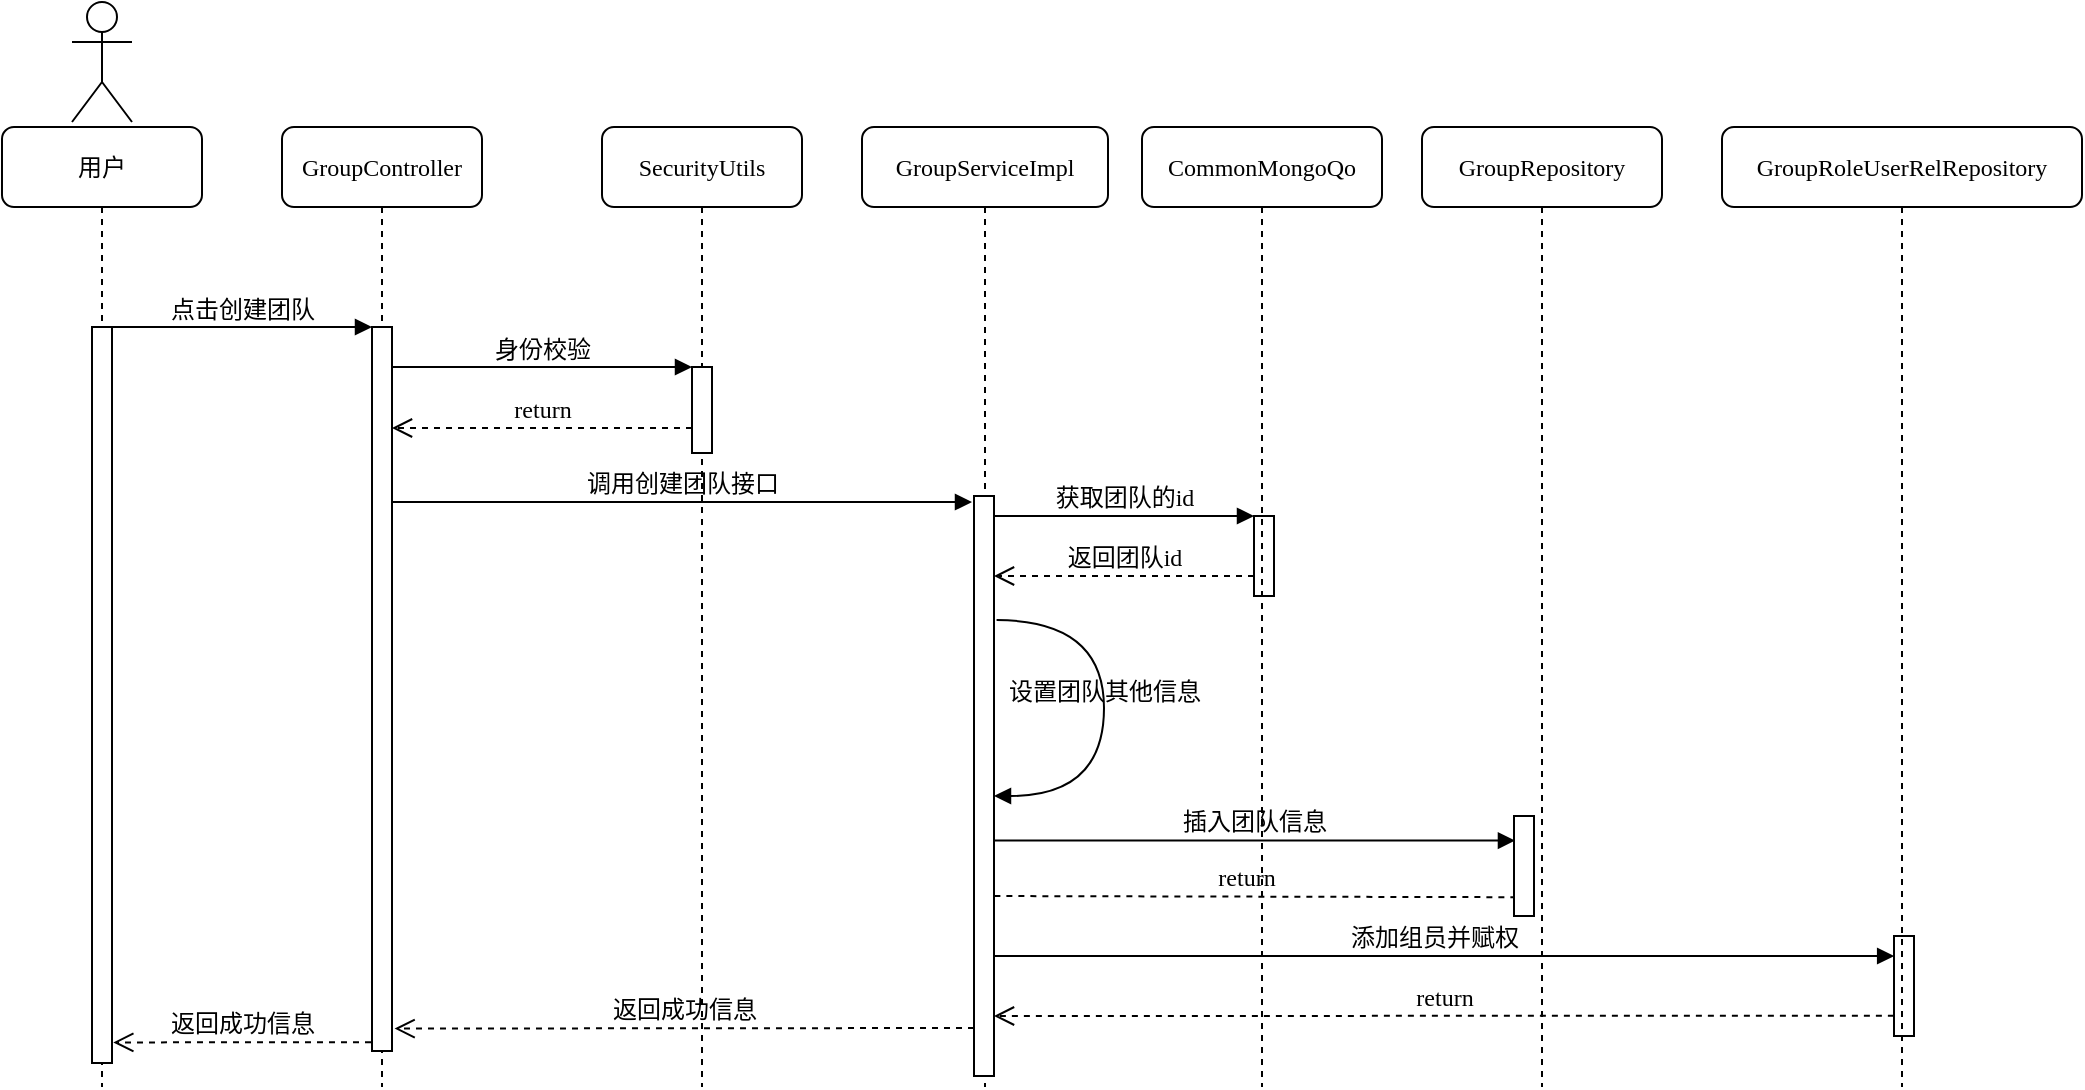 <mxfile version="22.1.21" type="github">
  <diagram name="Page-1" id="13e1069c-82ec-6db2-03f1-153e76fe0fe0">
    <mxGraphModel dx="1334" dy="702" grid="0" gridSize="10" guides="1" tooltips="1" connect="1" arrows="1" fold="1" page="1" pageScale="1" pageWidth="1100" pageHeight="850" background="none" math="0" shadow="0">
      <root>
        <mxCell id="0" />
        <mxCell id="1" parent="0" />
        <mxCell id="7baba1c4bc27f4b0-2" value="GroupController" style="shape=umlLifeline;perimeter=lifelinePerimeter;whiteSpace=wrap;html=1;container=1;collapsible=0;recursiveResize=0;outlineConnect=0;rounded=1;shadow=0;comic=0;labelBackgroundColor=none;strokeWidth=1;fontFamily=Verdana;fontSize=12;align=center;" parent="1" vertex="1">
          <mxGeometry x="150" y="112.5" width="100" height="480" as="geometry" />
        </mxCell>
        <mxCell id="7baba1c4bc27f4b0-10" value="" style="html=1;points=[];perimeter=orthogonalPerimeter;rounded=0;shadow=0;comic=0;labelBackgroundColor=none;strokeWidth=1;fontFamily=Verdana;fontSize=12;align=center;" parent="7baba1c4bc27f4b0-2" vertex="1">
          <mxGeometry x="45" y="100" width="10" height="362" as="geometry" />
        </mxCell>
        <mxCell id="hfw7Yt3CG0fDcvU8aNfm-8" value="返回成功信息" style="html=1;verticalAlign=bottom;endArrow=open;dashed=1;endSize=8;labelBackgroundColor=none;fontFamily=Verdana;fontSize=12;entryX=1.129;entryY=0.969;entryDx=0;entryDy=0;entryPerimeter=0;exitX=-0.006;exitY=0.797;exitDx=0;exitDy=0;exitPerimeter=0;" parent="7baba1c4bc27f4b0-2" target="7baba1c4bc27f4b0-10" edge="1">
          <mxGeometry relative="1" as="geometry">
            <mxPoint x="-104" y="451" as="targetPoint" />
            <mxPoint x="346" y="450.5" as="sourcePoint" />
          </mxGeometry>
        </mxCell>
        <mxCell id="7baba1c4bc27f4b0-3" value="SecurityUtils" style="shape=umlLifeline;perimeter=lifelinePerimeter;whiteSpace=wrap;html=1;container=1;collapsible=0;recursiveResize=0;outlineConnect=0;rounded=1;shadow=0;comic=0;labelBackgroundColor=none;strokeWidth=1;fontFamily=Verdana;fontSize=12;align=center;" parent="1" vertex="1">
          <mxGeometry x="310" y="112.5" width="100" height="480" as="geometry" />
        </mxCell>
        <mxCell id="7baba1c4bc27f4b0-13" value="" style="html=1;points=[];perimeter=orthogonalPerimeter;rounded=0;shadow=0;comic=0;labelBackgroundColor=none;strokeWidth=1;fontFamily=Verdana;fontSize=12;align=center;" parent="7baba1c4bc27f4b0-3" vertex="1">
          <mxGeometry x="45" y="120" width="10" height="43" as="geometry" />
        </mxCell>
        <mxCell id="hfw7Yt3CG0fDcvU8aNfm-7" value="return" style="html=1;verticalAlign=bottom;endArrow=open;dashed=1;endSize=8;labelBackgroundColor=none;fontFamily=Verdana;fontSize=12;entryX=1;entryY=0.652;entryDx=0;entryDy=0;entryPerimeter=0;" parent="7baba1c4bc27f4b0-3" edge="1">
          <mxGeometry relative="1" as="geometry">
            <mxPoint x="-105" y="150.5" as="targetPoint" />
            <mxPoint x="45" y="150.5" as="sourcePoint" />
          </mxGeometry>
        </mxCell>
        <mxCell id="7baba1c4bc27f4b0-4" value="GroupServiceImpl" style="shape=umlLifeline;perimeter=lifelinePerimeter;whiteSpace=wrap;html=1;container=1;collapsible=0;recursiveResize=0;outlineConnect=0;rounded=1;shadow=0;comic=0;labelBackgroundColor=none;strokeWidth=1;fontFamily=Verdana;fontSize=12;align=center;" parent="1" vertex="1">
          <mxGeometry x="440" y="112.5" width="123" height="480" as="geometry" />
        </mxCell>
        <mxCell id="7baba1c4bc27f4b0-17" value="调用创建团队接口" style="html=1;verticalAlign=bottom;endArrow=block;labelBackgroundColor=none;fontFamily=Verdana;fontSize=12;edgeStyle=elbowEdgeStyle;elbow=vertical;" parent="7baba1c4bc27f4b0-4" edge="1">
          <mxGeometry relative="1" as="geometry">
            <mxPoint x="-235" y="187.5" as="sourcePoint" />
            <Array as="points">
              <mxPoint x="-234.5" y="187.5" />
            </Array>
            <mxPoint x="55.0" y="187.5" as="targetPoint" />
          </mxGeometry>
        </mxCell>
        <mxCell id="7baba1c4bc27f4b0-27" value="return" style="html=1;verticalAlign=bottom;endArrow=open;dashed=1;endSize=8;labelBackgroundColor=none;fontFamily=Verdana;fontSize=12;entryX=1;entryY=0.652;entryDx=0;entryDy=0;entryPerimeter=0;exitX=0.119;exitY=0.812;exitDx=0;exitDy=0;exitPerimeter=0;" parent="7baba1c4bc27f4b0-4" source="hfw7Yt3CG0fDcvU8aNfm-5" edge="1">
          <mxGeometry relative="1" as="geometry">
            <mxPoint x="56" y="384.5" as="targetPoint" />
            <mxPoint x="328.25" y="385.42" as="sourcePoint" />
          </mxGeometry>
        </mxCell>
        <mxCell id="hfw7Yt3CG0fDcvU8aNfm-3" value="添加组员并赋权" style="html=1;verticalAlign=bottom;endArrow=block;labelBackgroundColor=none;fontFamily=Verdana;fontSize=12;entryX=0.008;entryY=0.2;entryDx=0;entryDy=0;entryPerimeter=0;" parent="7baba1c4bc27f4b0-4" target="7baba1c4bc27f4b0-25" edge="1">
          <mxGeometry relative="1" as="geometry">
            <mxPoint x="56" y="414.5" as="sourcePoint" />
            <mxPoint x="331" y="414.5" as="targetPoint" />
          </mxGeometry>
        </mxCell>
        <mxCell id="hfw7Yt3CG0fDcvU8aNfm-5" value="" style="html=1;points=[];perimeter=orthogonalPerimeter;rounded=0;shadow=0;comic=0;labelBackgroundColor=none;strokeColor=#000000;strokeWidth=1;fillColor=#FFFFFF;fontFamily=Verdana;fontSize=12;fontColor=#000000;align=center;" parent="7baba1c4bc27f4b0-4" vertex="1">
          <mxGeometry x="326" y="344.5" width="10" height="50" as="geometry" />
        </mxCell>
        <mxCell id="7baba1c4bc27f4b0-25" value="" style="html=1;points=[];perimeter=orthogonalPerimeter;rounded=0;shadow=0;comic=0;labelBackgroundColor=none;strokeColor=#000000;strokeWidth=1;fillColor=#FFFFFF;fontFamily=Verdana;fontSize=12;fontColor=#000000;align=center;" parent="7baba1c4bc27f4b0-4" vertex="1">
          <mxGeometry x="516" y="404.5" width="10" height="50" as="geometry" />
        </mxCell>
        <mxCell id="7baba1c4bc27f4b0-16" value="" style="html=1;points=[];perimeter=orthogonalPerimeter;rounded=0;shadow=0;comic=0;labelBackgroundColor=none;strokeWidth=1;fontFamily=Verdana;fontSize=12;align=center;" parent="7baba1c4bc27f4b0-4" vertex="1">
          <mxGeometry x="56" y="184.5" width="10" height="290" as="geometry" />
        </mxCell>
        <mxCell id="7baba1c4bc27f4b0-19" value="" style="html=1;points=[];perimeter=orthogonalPerimeter;rounded=0;shadow=0;comic=0;labelBackgroundColor=none;strokeWidth=1;fontFamily=Verdana;fontSize=12;align=center;" parent="7baba1c4bc27f4b0-4" vertex="1">
          <mxGeometry x="196" y="194.5" width="10" height="40" as="geometry" />
        </mxCell>
        <mxCell id="7baba1c4bc27f4b0-20" value="获取团队的id" style="html=1;verticalAlign=bottom;endArrow=block;entryX=0;entryY=0;labelBackgroundColor=none;fontFamily=Verdana;fontSize=12;edgeStyle=elbowEdgeStyle;elbow=vertical;" parent="7baba1c4bc27f4b0-4" source="7baba1c4bc27f4b0-16" target="7baba1c4bc27f4b0-19" edge="1">
          <mxGeometry relative="1" as="geometry">
            <mxPoint x="121" y="194.5" as="sourcePoint" />
          </mxGeometry>
        </mxCell>
        <mxCell id="7baba1c4bc27f4b0-21" value="返回团队id" style="html=1;verticalAlign=bottom;endArrow=open;dashed=1;endSize=8;labelBackgroundColor=none;fontFamily=Verdana;fontSize=12;edgeStyle=elbowEdgeStyle;elbow=vertical;" parent="7baba1c4bc27f4b0-4" source="7baba1c4bc27f4b0-19" target="7baba1c4bc27f4b0-16" edge="1">
          <mxGeometry relative="1" as="geometry">
            <mxPoint x="121" y="270.5" as="targetPoint" />
            <Array as="points">
              <mxPoint x="141" y="224.5" />
              <mxPoint x="171" y="224.5" />
            </Array>
          </mxGeometry>
        </mxCell>
        <mxCell id="7baba1c4bc27f4b0-26" value="插入团队信息" style="html=1;verticalAlign=bottom;endArrow=block;labelBackgroundColor=none;fontFamily=Verdana;fontSize=12;entryX=0.048;entryY=0.246;entryDx=0;entryDy=0;entryPerimeter=0;" parent="7baba1c4bc27f4b0-4" source="7baba1c4bc27f4b0-16" target="hfw7Yt3CG0fDcvU8aNfm-5" edge="1">
          <mxGeometry relative="1" as="geometry">
            <mxPoint x="71" y="354.5" as="sourcePoint" />
            <mxPoint x="331" y="354.5" as="targetPoint" />
          </mxGeometry>
        </mxCell>
        <mxCell id="7baba1c4bc27f4b0-35" value="设置团队其他信息" style="html=1;verticalAlign=bottom;endArrow=block;labelBackgroundColor=none;fontFamily=Verdana;fontSize=12;elbow=vertical;edgeStyle=orthogonalEdgeStyle;curved=1;exitX=1.129;exitY=0.214;exitPerimeter=0;exitDx=0;exitDy=0;" parent="7baba1c4bc27f4b0-4" source="7baba1c4bc27f4b0-16" target="7baba1c4bc27f4b0-16" edge="1">
          <mxGeometry relative="1" as="geometry">
            <mxPoint x="-64" y="194.5" as="sourcePoint" />
            <mxPoint x="71" y="284.52" as="targetPoint" />
            <Array as="points">
              <mxPoint x="121" y="246.5" />
              <mxPoint x="121" y="334.5" />
            </Array>
          </mxGeometry>
        </mxCell>
        <mxCell id="hfw7Yt3CG0fDcvU8aNfm-4" value="return" style="html=1;verticalAlign=bottom;endArrow=open;dashed=1;endSize=8;labelBackgroundColor=none;fontFamily=Verdana;fontSize=12;entryX=1;entryY=0.652;entryDx=0;entryDy=0;entryPerimeter=0;exitX=-0.006;exitY=0.797;exitDx=0;exitDy=0;exitPerimeter=0;" parent="7baba1c4bc27f4b0-4" source="7baba1c4bc27f4b0-25" edge="1">
          <mxGeometry relative="1" as="geometry">
            <mxPoint x="66" y="444.5" as="targetPoint" />
            <mxPoint x="471" y="444.5" as="sourcePoint" />
          </mxGeometry>
        </mxCell>
        <mxCell id="7baba1c4bc27f4b0-5" value="CommonMongoQo" style="shape=umlLifeline;perimeter=lifelinePerimeter;whiteSpace=wrap;html=1;container=1;collapsible=0;recursiveResize=0;outlineConnect=0;rounded=1;shadow=0;comic=0;labelBackgroundColor=none;strokeWidth=1;fontFamily=Verdana;fontSize=12;align=center;" parent="1" vertex="1">
          <mxGeometry x="580" y="112.5" width="120" height="480" as="geometry" />
        </mxCell>
        <mxCell id="7baba1c4bc27f4b0-6" value="GroupRepository" style="shape=umlLifeline;perimeter=lifelinePerimeter;whiteSpace=wrap;html=1;container=1;collapsible=0;recursiveResize=0;outlineConnect=0;rounded=1;shadow=0;comic=0;labelBackgroundColor=none;strokeWidth=1;fontFamily=Verdana;fontSize=12;align=center;" parent="1" vertex="1">
          <mxGeometry x="720" y="112.5" width="120" height="480" as="geometry" />
        </mxCell>
        <mxCell id="7baba1c4bc27f4b0-7" value="GroupRoleUserRelRepository" style="shape=umlLifeline;perimeter=lifelinePerimeter;whiteSpace=wrap;html=1;container=1;collapsible=0;recursiveResize=0;outlineConnect=0;rounded=1;shadow=0;comic=0;labelBackgroundColor=none;strokeWidth=1;fontFamily=Verdana;fontSize=12;align=center;" parent="1" vertex="1">
          <mxGeometry x="870" y="112.5" width="180" height="480" as="geometry" />
        </mxCell>
        <mxCell id="7baba1c4bc27f4b0-8" value="用户" style="shape=umlLifeline;perimeter=lifelinePerimeter;whiteSpace=wrap;html=1;container=1;collapsible=0;recursiveResize=0;outlineConnect=0;rounded=1;shadow=0;comic=0;labelBackgroundColor=none;strokeWidth=1;fontFamily=Verdana;fontSize=12;align=center;" parent="1" vertex="1">
          <mxGeometry x="10" y="112.5" width="100" height="480" as="geometry" />
        </mxCell>
        <mxCell id="7baba1c4bc27f4b0-9" value="" style="html=1;points=[];perimeter=orthogonalPerimeter;rounded=0;shadow=0;comic=0;labelBackgroundColor=none;strokeWidth=1;fontFamily=Verdana;fontSize=12;align=center;" parent="7baba1c4bc27f4b0-8" vertex="1">
          <mxGeometry x="45" y="100" width="10" height="368" as="geometry" />
        </mxCell>
        <mxCell id="7baba1c4bc27f4b0-11" value="点击创建团队" style="html=1;verticalAlign=bottom;endArrow=block;entryX=0;entryY=0;labelBackgroundColor=none;fontFamily=Verdana;fontSize=12;edgeStyle=elbowEdgeStyle;elbow=vertical;" parent="1" source="7baba1c4bc27f4b0-9" target="7baba1c4bc27f4b0-10" edge="1">
          <mxGeometry relative="1" as="geometry">
            <mxPoint x="130" y="222.5" as="sourcePoint" />
          </mxGeometry>
        </mxCell>
        <mxCell id="7baba1c4bc27f4b0-14" value="身份校验" style="html=1;verticalAlign=bottom;endArrow=block;entryX=0;entryY=0;labelBackgroundColor=none;fontFamily=Verdana;fontSize=12;edgeStyle=elbowEdgeStyle;elbow=vertical;" parent="1" source="7baba1c4bc27f4b0-10" target="7baba1c4bc27f4b0-13" edge="1">
          <mxGeometry relative="1" as="geometry">
            <mxPoint x="280" y="232.5" as="sourcePoint" />
          </mxGeometry>
        </mxCell>
        <mxCell id="hfw7Yt3CG0fDcvU8aNfm-1" value="" style="shape=umlActor;verticalLabelPosition=bottom;verticalAlign=top;html=1;" parent="1" vertex="1">
          <mxGeometry x="45" y="50" width="30" height="60" as="geometry" />
        </mxCell>
        <mxCell id="hfw7Yt3CG0fDcvU8aNfm-9" value="返回成功信息" style="html=1;verticalAlign=bottom;endArrow=open;dashed=1;endSize=8;labelBackgroundColor=none;fontFamily=Verdana;fontSize=12;exitX=-0.05;exitY=0.988;exitDx=0;exitDy=0;exitPerimeter=0;entryX=1.064;entryY=0.972;entryDx=0;entryDy=0;entryPerimeter=0;" parent="1" source="7baba1c4bc27f4b0-10" target="7baba1c4bc27f4b0-9" edge="1">
          <mxGeometry relative="1" as="geometry">
            <mxPoint x="66" y="569" as="targetPoint" />
            <mxPoint x="355" y="574.5" as="sourcePoint" />
          </mxGeometry>
        </mxCell>
      </root>
    </mxGraphModel>
  </diagram>
</mxfile>
